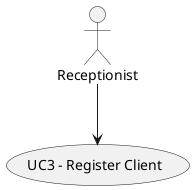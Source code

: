 @startuml
usecase "UC3 - Register Client" as UC3
actor Receptionist

Receptionist --> (UC3)
@enduml
